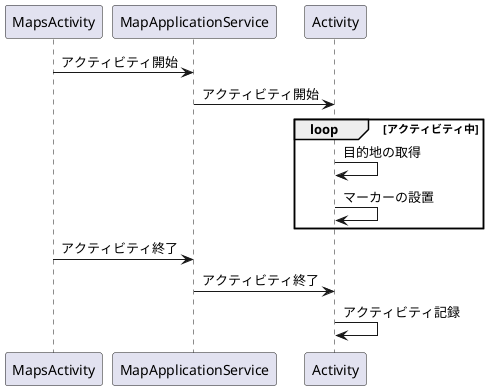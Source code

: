 @startuml

MapsActivity -> MapApplicationService: アクティビティ開始
MapApplicationService -> Activity: アクティビティ開始

loop アクティビティ中

Activity -> Activity: 目的地の取得
Activity -> Activity: マーカーの設置

end

MapsActivity -> MapApplicationService: アクティビティ終了
MapApplicationService -> Activity: アクティビティ終了

Activity -> Activity: アクティビティ記録

@enduml